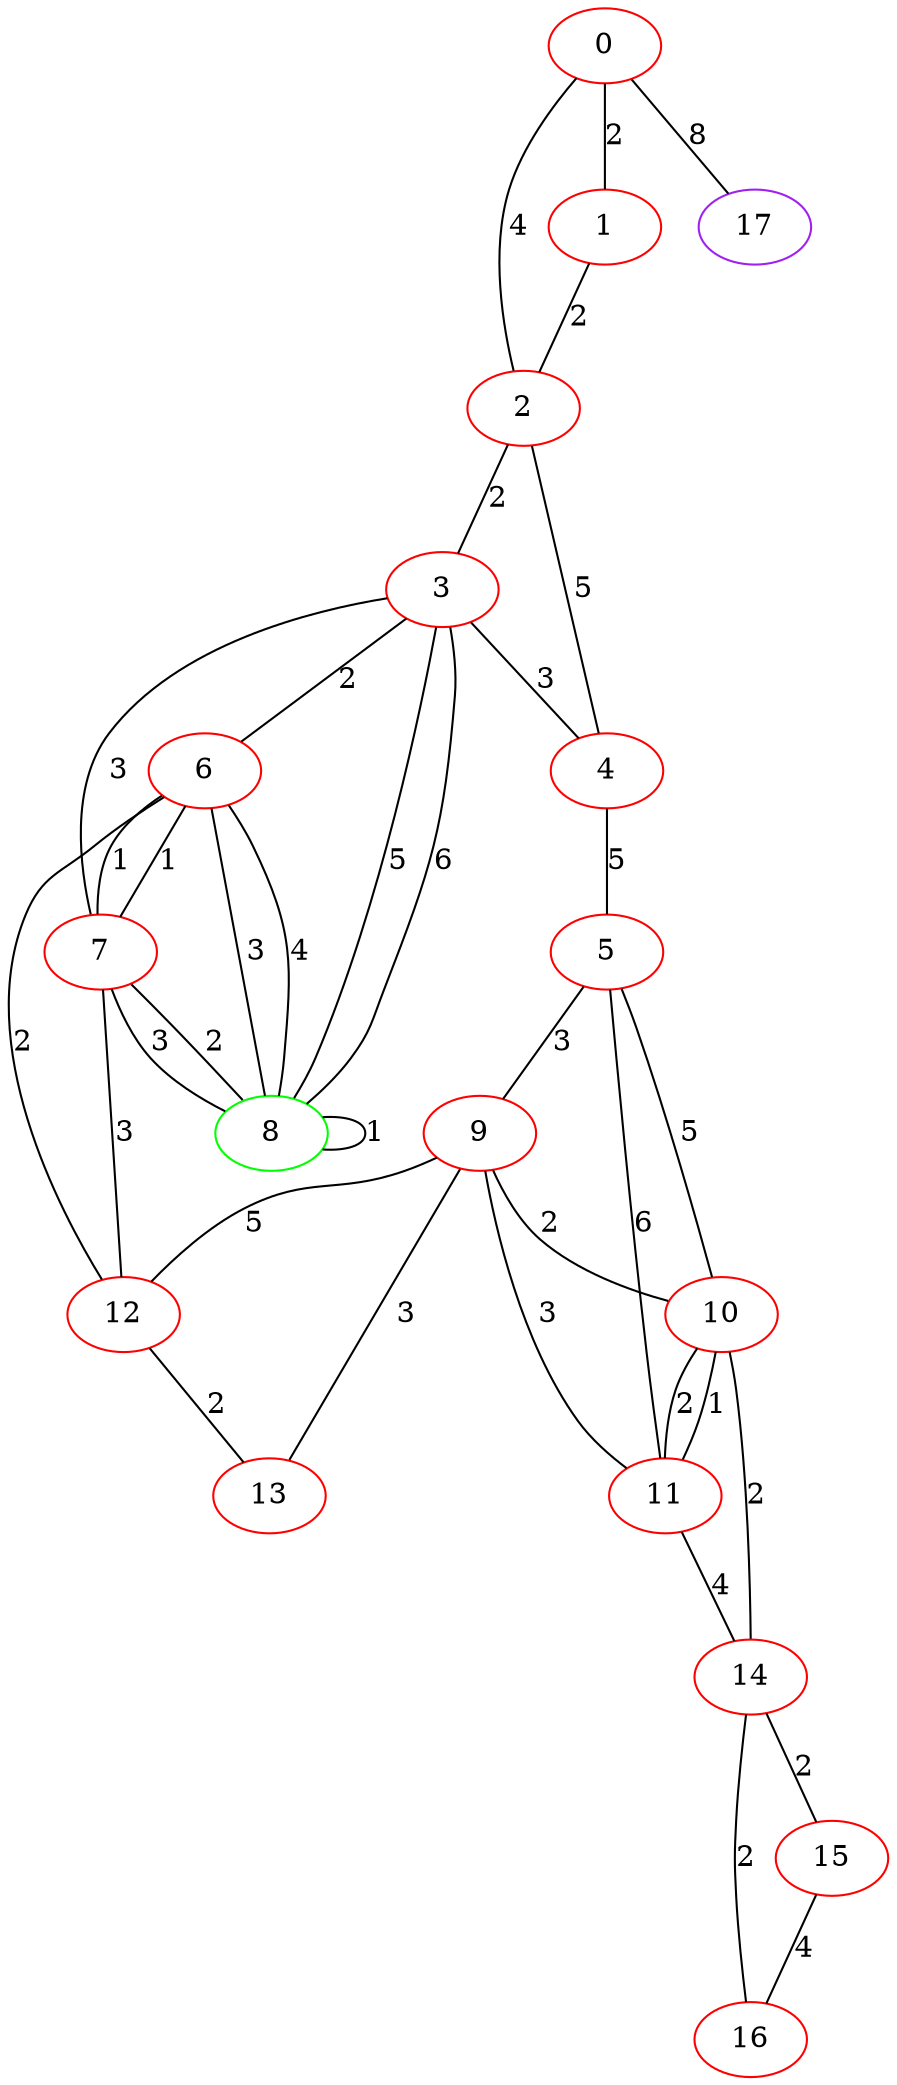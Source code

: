 graph "" {
0 [color=red, weight=1];
1 [color=red, weight=1];
2 [color=red, weight=1];
3 [color=red, weight=1];
4 [color=red, weight=1];
5 [color=red, weight=1];
6 [color=red, weight=1];
7 [color=red, weight=1];
8 [color=green, weight=2];
9 [color=red, weight=1];
10 [color=red, weight=1];
11 [color=red, weight=1];
12 [color=red, weight=1];
13 [color=red, weight=1];
14 [color=red, weight=1];
15 [color=red, weight=1];
16 [color=red, weight=1];
17 [color=purple, weight=4];
0 -- 1  [key=0, label=2];
0 -- 2  [key=0, label=4];
0 -- 17  [key=0, label=8];
1 -- 2  [key=0, label=2];
2 -- 3  [key=0, label=2];
2 -- 4  [key=0, label=5];
3 -- 8  [key=0, label=5];
3 -- 8  [key=1, label=6];
3 -- 4  [key=0, label=3];
3 -- 6  [key=0, label=2];
3 -- 7  [key=0, label=3];
4 -- 5  [key=0, label=5];
5 -- 9  [key=0, label=3];
5 -- 10  [key=0, label=5];
5 -- 11  [key=0, label=6];
6 -- 8  [key=0, label=3];
6 -- 8  [key=1, label=4];
6 -- 12  [key=0, label=2];
6 -- 7  [key=0, label=1];
6 -- 7  [key=1, label=1];
7 -- 8  [key=0, label=2];
7 -- 8  [key=1, label=3];
7 -- 12  [key=0, label=3];
8 -- 8  [key=0, label=1];
9 -- 10  [key=0, label=2];
9 -- 11  [key=0, label=3];
9 -- 12  [key=0, label=5];
9 -- 13  [key=0, label=3];
10 -- 11  [key=0, label=1];
10 -- 11  [key=1, label=2];
10 -- 14  [key=0, label=2];
11 -- 14  [key=0, label=4];
12 -- 13  [key=0, label=2];
14 -- 16  [key=0, label=2];
14 -- 15  [key=0, label=2];
15 -- 16  [key=0, label=4];
}
